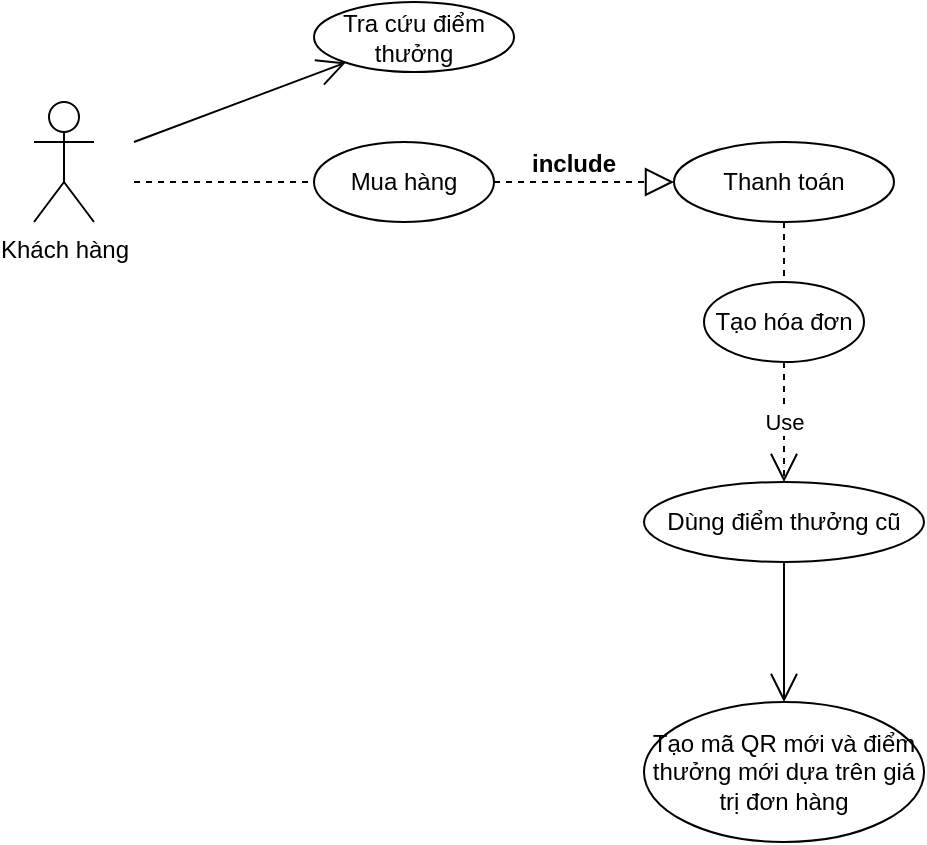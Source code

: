 <mxfile version="15.9.1" type="github">
  <diagram id="a9E365XkrHaVJsNSXEQq" name="Page-1">
    <mxGraphModel dx="1038" dy="547" grid="1" gridSize="10" guides="1" tooltips="1" connect="1" arrows="1" fold="1" page="1" pageScale="1" pageWidth="850" pageHeight="1100" math="0" shadow="0">
      <root>
        <mxCell id="0" />
        <mxCell id="1" parent="0" />
        <mxCell id="5exH2aYQCZ6jF17hhj3v-1" value="Khách hàng&lt;br&gt;" style="shape=umlActor;verticalLabelPosition=bottom;verticalAlign=top;html=1;" vertex="1" parent="1">
          <mxGeometry x="90" y="160" width="30" height="60" as="geometry" />
        </mxCell>
        <mxCell id="5exH2aYQCZ6jF17hhj3v-5" value="" style="endArrow=block;dashed=1;endFill=0;endSize=12;html=1;rounded=0;startArrow=none;" edge="1" parent="1" source="5exH2aYQCZ6jF17hhj3v-6">
          <mxGeometry width="160" relative="1" as="geometry">
            <mxPoint x="140" y="200" as="sourcePoint" />
            <mxPoint x="410" y="200" as="targetPoint" />
          </mxGeometry>
        </mxCell>
        <mxCell id="5exH2aYQCZ6jF17hhj3v-6" value="Mua hàng" style="ellipse;whiteSpace=wrap;html=1;" vertex="1" parent="1">
          <mxGeometry x="230" y="180" width="90" height="40" as="geometry" />
        </mxCell>
        <mxCell id="5exH2aYQCZ6jF17hhj3v-7" value="" style="endArrow=none;dashed=1;endFill=0;endSize=12;html=1;rounded=0;" edge="1" parent="1" target="5exH2aYQCZ6jF17hhj3v-6">
          <mxGeometry width="160" relative="1" as="geometry">
            <mxPoint x="140" y="200" as="sourcePoint" />
            <mxPoint x="410" y="200" as="targetPoint" />
          </mxGeometry>
        </mxCell>
        <mxCell id="5exH2aYQCZ6jF17hhj3v-8" value="Thanh toán" style="ellipse;whiteSpace=wrap;html=1;" vertex="1" parent="1">
          <mxGeometry x="410" y="180" width="110" height="40" as="geometry" />
        </mxCell>
        <mxCell id="5exH2aYQCZ6jF17hhj3v-9" value="include" style="text;align=center;fontStyle=1;verticalAlign=middle;spacingLeft=3;spacingRight=3;strokeColor=none;rotatable=0;points=[[0,0.5],[1,0.5]];portConstraint=eastwest;" vertex="1" parent="1">
          <mxGeometry x="320" y="177" width="80" height="26" as="geometry" />
        </mxCell>
        <mxCell id="5exH2aYQCZ6jF17hhj3v-11" value="Use" style="endArrow=open;endSize=12;dashed=1;html=1;rounded=0;exitX=0.5;exitY=1;exitDx=0;exitDy=0;startArrow=none;" edge="1" parent="1" source="5exH2aYQCZ6jF17hhj3v-12">
          <mxGeometry width="160" relative="1" as="geometry">
            <mxPoint x="440" y="280" as="sourcePoint" />
            <mxPoint x="465" y="350" as="targetPoint" />
          </mxGeometry>
        </mxCell>
        <mxCell id="5exH2aYQCZ6jF17hhj3v-12" value="Tạo hóa đơn" style="ellipse;whiteSpace=wrap;html=1;" vertex="1" parent="1">
          <mxGeometry x="425" y="250" width="80" height="40" as="geometry" />
        </mxCell>
        <mxCell id="5exH2aYQCZ6jF17hhj3v-13" value="" style="endArrow=none;endSize=12;dashed=1;html=1;rounded=0;exitX=0.5;exitY=1;exitDx=0;exitDy=0;" edge="1" parent="1" source="5exH2aYQCZ6jF17hhj3v-8" target="5exH2aYQCZ6jF17hhj3v-12">
          <mxGeometry width="160" relative="1" as="geometry">
            <mxPoint x="465" y="220" as="sourcePoint" />
            <mxPoint x="465" y="320" as="targetPoint" />
          </mxGeometry>
        </mxCell>
        <mxCell id="5exH2aYQCZ6jF17hhj3v-14" value="Dùng điểm thưởng cũ" style="ellipse;whiteSpace=wrap;html=1;" vertex="1" parent="1">
          <mxGeometry x="395" y="350" width="140" height="40" as="geometry" />
        </mxCell>
        <mxCell id="5exH2aYQCZ6jF17hhj3v-15" value="" style="endArrow=open;endFill=1;endSize=12;html=1;rounded=0;exitX=0.5;exitY=1;exitDx=0;exitDy=0;" edge="1" parent="1" source="5exH2aYQCZ6jF17hhj3v-14">
          <mxGeometry width="160" relative="1" as="geometry">
            <mxPoint x="440" y="280" as="sourcePoint" />
            <mxPoint x="465" y="460" as="targetPoint" />
          </mxGeometry>
        </mxCell>
        <mxCell id="5exH2aYQCZ6jF17hhj3v-16" value="Tạo mã QR mới và điểm thưởng mới dựa trên giá trị đơn hàng" style="ellipse;whiteSpace=wrap;html=1;" vertex="1" parent="1">
          <mxGeometry x="395" y="460" width="140" height="70" as="geometry" />
        </mxCell>
        <mxCell id="5exH2aYQCZ6jF17hhj3v-17" value="" style="endArrow=open;endFill=1;endSize=12;html=1;rounded=0;" edge="1" parent="1" target="5exH2aYQCZ6jF17hhj3v-18">
          <mxGeometry width="160" relative="1" as="geometry">
            <mxPoint x="140" y="180" as="sourcePoint" />
            <mxPoint x="240" y="110" as="targetPoint" />
          </mxGeometry>
        </mxCell>
        <mxCell id="5exH2aYQCZ6jF17hhj3v-18" value="Tra cứu điểm thưởng" style="ellipse;whiteSpace=wrap;html=1;" vertex="1" parent="1">
          <mxGeometry x="230" y="110" width="100" height="35" as="geometry" />
        </mxCell>
      </root>
    </mxGraphModel>
  </diagram>
</mxfile>
